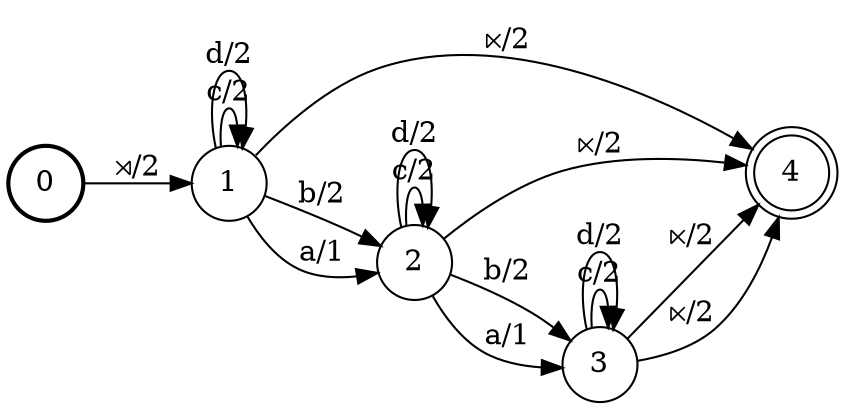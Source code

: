 digraph FST {
rankdir = LR;
size = "8.5,11";
center = 1;
orientation = Portrait;
ranksep = "0.4";
nodesep = "0.25";
0 [label = "0", shape = circle, style = bold, fontsize = 14]
	0 -> 1 [label = "⋊/2", fontsize = 14];
1 [label = "1", shape = circle, style = solid, fontsize = 14]
	1 -> 4 [label = "⋉/2", fontsize = 14];
	1 -> 1 [label = "c/2", fontsize = 14];
	1 -> 1 [label = "d/2", fontsize = 14];
	1 -> 2 [label = "b/2", fontsize = 14];
	1 -> 2 [label = "a/1", fontsize = 14];
2 [label = "2", shape = circle, style = solid, fontsize = 14]
	2 -> 2 [label = "c/2", fontsize = 14];
	2 -> 2 [label = "d/2", fontsize = 14];
	2 -> 4 [label = "⋉/2", fontsize = 14];
	2 -> 3 [label = "b/2", fontsize = 14];
	2 -> 3 [label = "a/1", fontsize = 14];
3 [label = "3", shape = circle, style = solid, fontsize = 14]
	3 -> 3 [label = "c/2", fontsize = 14];
	3 -> 3 [label = "d/2", fontsize = 14];
	3 -> 4 [label = "⋉/2", fontsize = 14];
	3 -> 4 [label = "⋉/2", fontsize = 14];
4 [label = "4", shape = doublecircle, style = solid, fontsize = 14]
}
